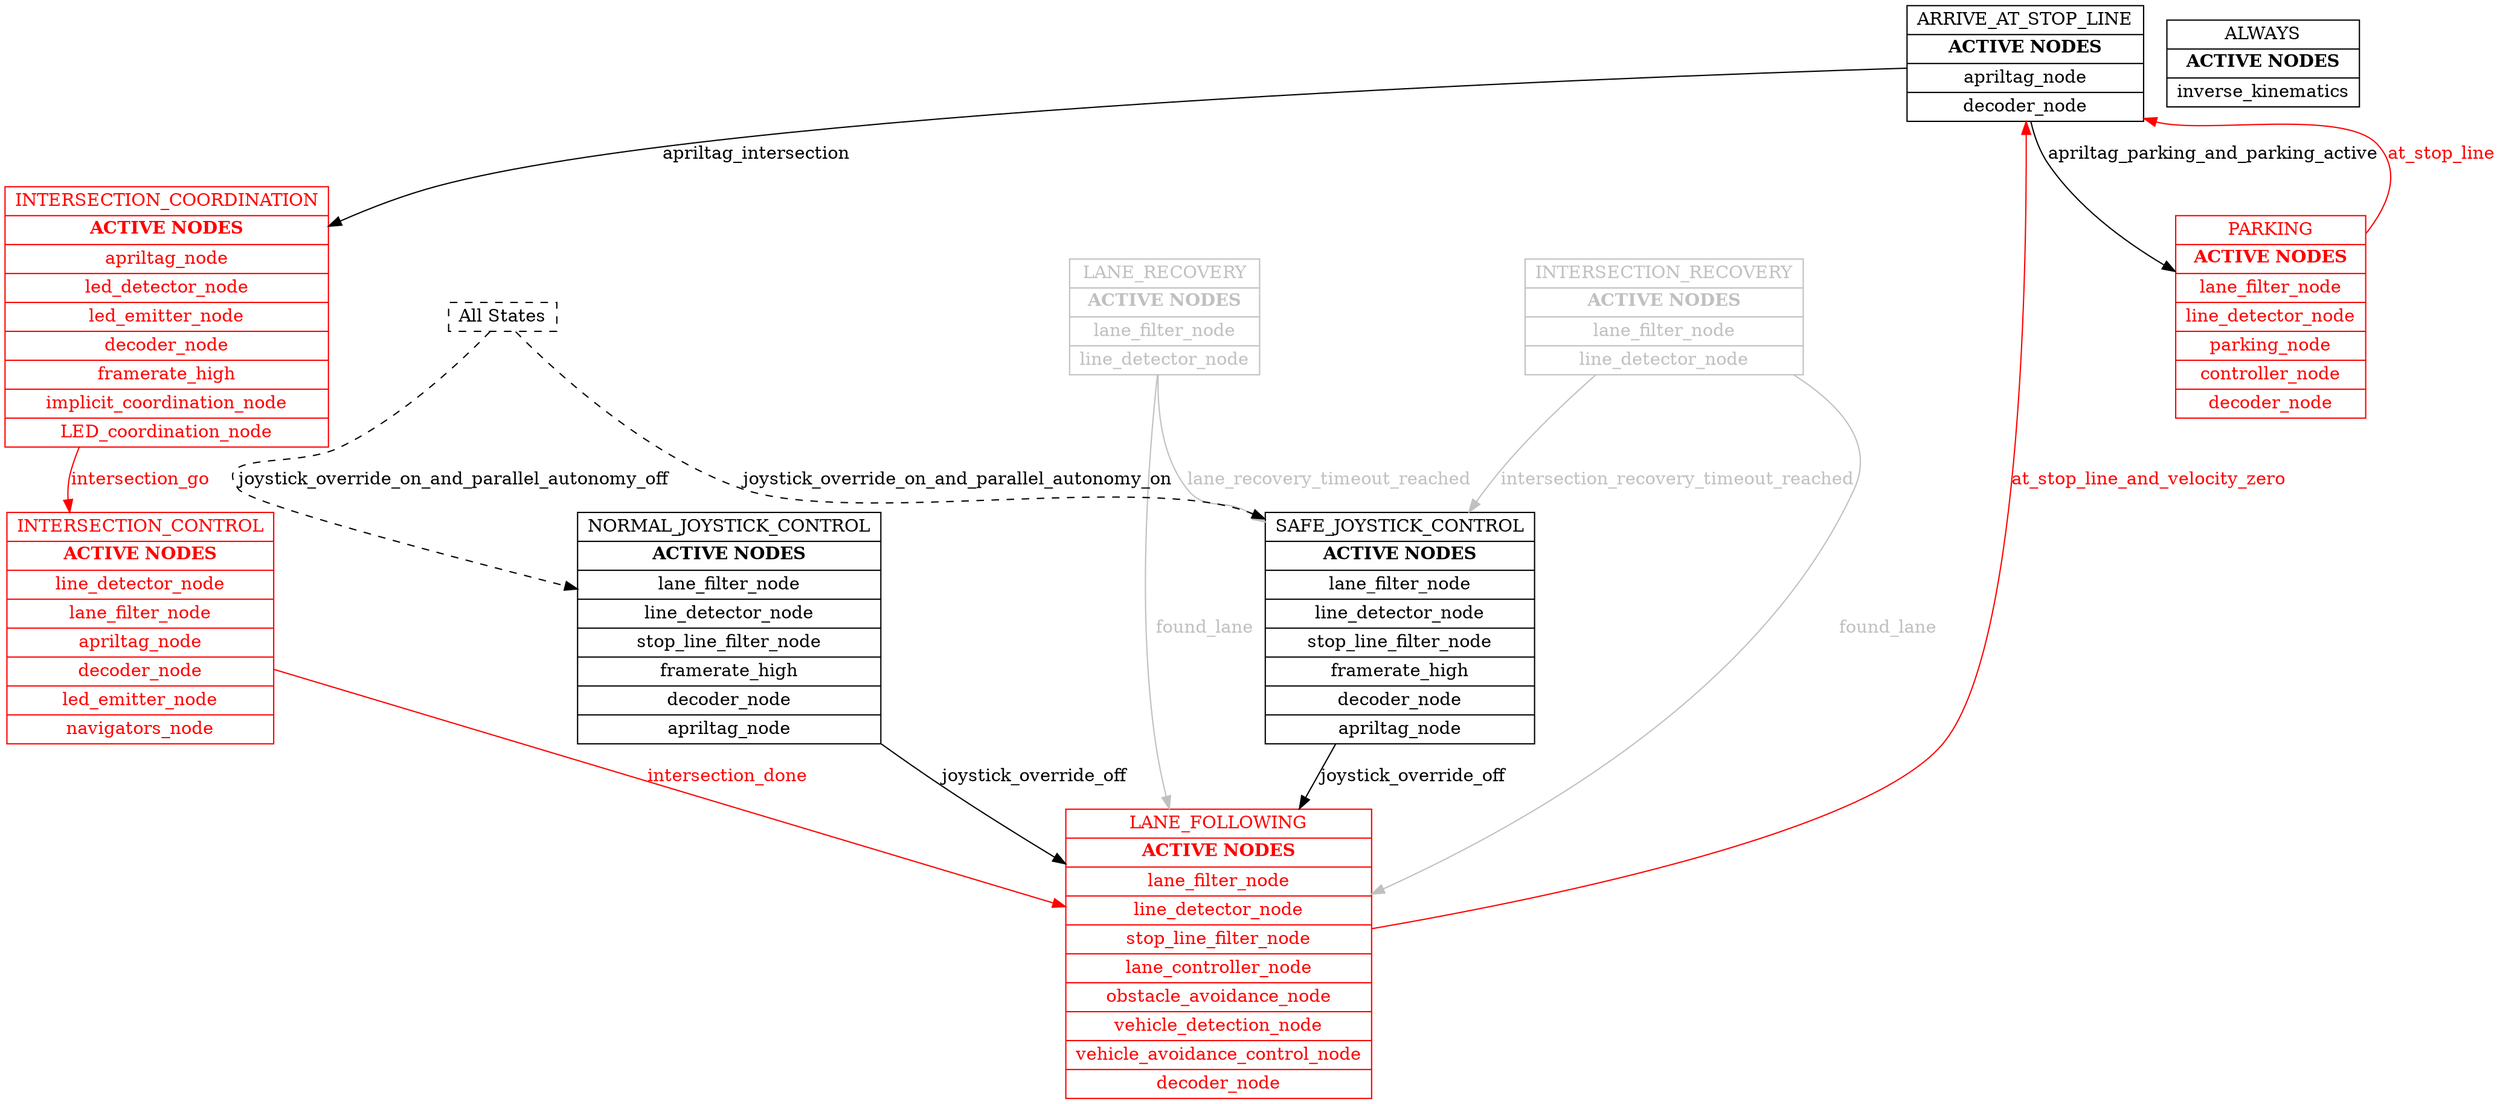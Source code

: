 // default_detailed.yaml
digraph {
	node [height=.1 shape=record]
	ARRIVE_AT_STOP_LINE [label=<{ ARRIVE_AT_STOP_LINE | <B> ACTIVE NODES </B> | apriltag_node | decoder_node }> color=black fontcolor=black]
	INTERSECTION_CONTROL [label=<{ INTERSECTION_CONTROL | <B> ACTIVE NODES </B> | line_detector_node | lane_filter_node | apriltag_node | decoder_node | led_emitter_node | navigators_node }> color=red fontcolor=red]
	INTERSECTION_COORDINATION [label=<{ INTERSECTION_COORDINATION | <B> ACTIVE NODES </B> | apriltag_node | led_detector_node | led_emitter_node | decoder_node | framerate_high | implicit_coordination_node | LED_coordination_node }> color=red fontcolor=red]
	ALWAYS [label=<{ ALWAYS | <B> ACTIVE NODES </B> | inverse_kinematics }>]
	NORMAL_JOYSTICK_CONTROL [label=<{ NORMAL_JOYSTICK_CONTROL | <B> ACTIVE NODES </B> | lane_filter_node | line_detector_node | stop_line_filter_node | framerate_high | decoder_node | apriltag_node }> color=black fontcolor=black]
	SAFE_JOYSTICK_CONTROL [label=<{ SAFE_JOYSTICK_CONTROL | <B> ACTIVE NODES </B> | lane_filter_node | line_detector_node | stop_line_filter_node | framerate_high | decoder_node | apriltag_node }> color=black fontcolor=black]
	LANE_RECOVERY [label=<{ LANE_RECOVERY | <B> ACTIVE NODES </B> | lane_filter_node | line_detector_node }> color=gray fontcolor=gray]
	INTERSECTION_RECOVERY [label=<{ INTERSECTION_RECOVERY | <B> ACTIVE NODES </B> | lane_filter_node | line_detector_node }> color=gray fontcolor=gray]
	PARKING [label=<{ PARKING | <B> ACTIVE NODES </B> | lane_filter_node | line_detector_node | parking_node | controller_node | decoder_node }> color=red fontcolor=red]
	LANE_FOLLOWING [label=<{ LANE_FOLLOWING | <B> ACTIVE NODES </B> | lane_filter_node | line_detector_node | stop_line_filter_node | lane_controller_node | obstacle_avoidance_node | vehicle_detection_node | vehicle_avoidance_control_node | decoder_node }> color=red fontcolor=red]
	ARRIVE_AT_STOP_LINE -> PARKING [label=apriltag_parking_and_parking_active color=black fontcolor=black]
	ARRIVE_AT_STOP_LINE -> INTERSECTION_COORDINATION [label=apriltag_intersection color=black fontcolor=black]
	INTERSECTION_CONTROL -> LANE_FOLLOWING [label=intersection_done color=red fontcolor=red]
	INTERSECTION_COORDINATION -> INTERSECTION_CONTROL [label=intersection_go color=red fontcolor=red]
	NORMAL_JOYSTICK_CONTROL -> LANE_FOLLOWING [label=joystick_override_off color=black fontcolor=black]
	SAFE_JOYSTICK_CONTROL -> LANE_FOLLOWING [label=joystick_override_off color=black fontcolor=black]
	LANE_RECOVERY -> SAFE_JOYSTICK_CONTROL [label=lane_recovery_timeout_reached color=gray fontcolor=gray]
	LANE_RECOVERY -> LANE_FOLLOWING [label=found_lane color=gray fontcolor=gray]
	INTERSECTION_RECOVERY -> SAFE_JOYSTICK_CONTROL [label=intersection_recovery_timeout_reached color=gray fontcolor=gray]
	INTERSECTION_RECOVERY -> LANE_FOLLOWING [label=found_lane color=gray fontcolor=gray]
	PARKING -> ARRIVE_AT_STOP_LINE [label=at_stop_line color=red fontcolor=red]
	LANE_FOLLOWING -> ARRIVE_AT_STOP_LINE [label=at_stop_line_and_velocity_zero color=red fontcolor=red]
	ALL_STATES [label="All States" style=dashed]
	ALL_STATES -> NORMAL_JOYSTICK_CONTROL [label=joystick_override_on_and_parallel_autonomy_off concentrate=false style=dashed]
	ALL_STATES -> SAFE_JOYSTICK_CONTROL [label=joystick_override_on_and_parallel_autonomy_on concentrate=false style=dashed]
}